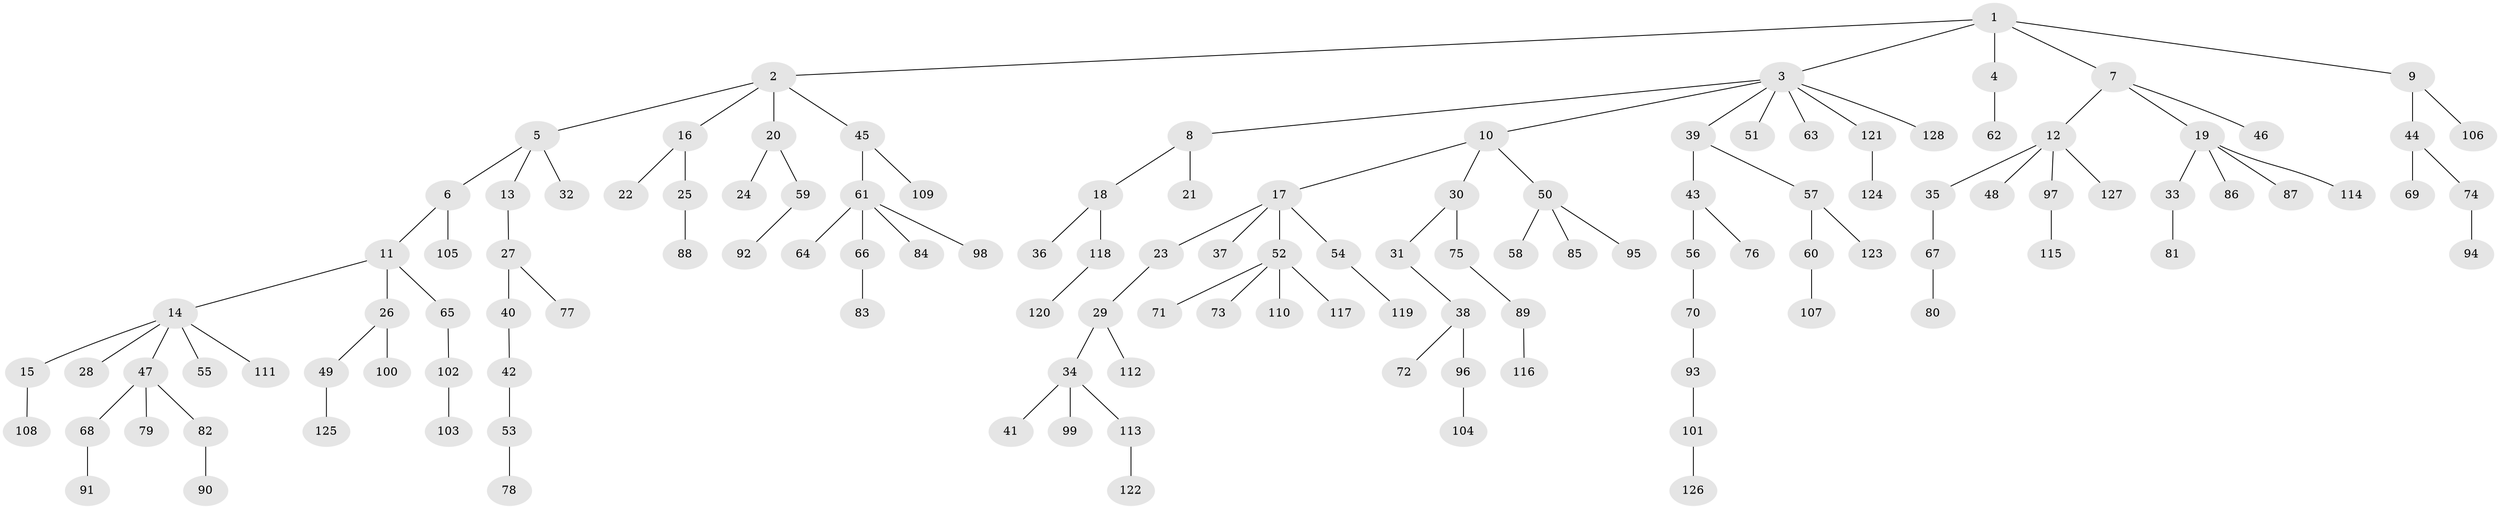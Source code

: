 // Generated by graph-tools (version 1.1) at 2025/02/03/09/25 03:02:31]
// undirected, 128 vertices, 127 edges
graph export_dot {
graph [start="1"]
  node [color=gray90,style=filled];
  1;
  2;
  3;
  4;
  5;
  6;
  7;
  8;
  9;
  10;
  11;
  12;
  13;
  14;
  15;
  16;
  17;
  18;
  19;
  20;
  21;
  22;
  23;
  24;
  25;
  26;
  27;
  28;
  29;
  30;
  31;
  32;
  33;
  34;
  35;
  36;
  37;
  38;
  39;
  40;
  41;
  42;
  43;
  44;
  45;
  46;
  47;
  48;
  49;
  50;
  51;
  52;
  53;
  54;
  55;
  56;
  57;
  58;
  59;
  60;
  61;
  62;
  63;
  64;
  65;
  66;
  67;
  68;
  69;
  70;
  71;
  72;
  73;
  74;
  75;
  76;
  77;
  78;
  79;
  80;
  81;
  82;
  83;
  84;
  85;
  86;
  87;
  88;
  89;
  90;
  91;
  92;
  93;
  94;
  95;
  96;
  97;
  98;
  99;
  100;
  101;
  102;
  103;
  104;
  105;
  106;
  107;
  108;
  109;
  110;
  111;
  112;
  113;
  114;
  115;
  116;
  117;
  118;
  119;
  120;
  121;
  122;
  123;
  124;
  125;
  126;
  127;
  128;
  1 -- 2;
  1 -- 3;
  1 -- 4;
  1 -- 7;
  1 -- 9;
  2 -- 5;
  2 -- 16;
  2 -- 20;
  2 -- 45;
  3 -- 8;
  3 -- 10;
  3 -- 39;
  3 -- 51;
  3 -- 63;
  3 -- 121;
  3 -- 128;
  4 -- 62;
  5 -- 6;
  5 -- 13;
  5 -- 32;
  6 -- 11;
  6 -- 105;
  7 -- 12;
  7 -- 19;
  7 -- 46;
  8 -- 18;
  8 -- 21;
  9 -- 44;
  9 -- 106;
  10 -- 17;
  10 -- 30;
  10 -- 50;
  11 -- 14;
  11 -- 26;
  11 -- 65;
  12 -- 35;
  12 -- 48;
  12 -- 97;
  12 -- 127;
  13 -- 27;
  14 -- 15;
  14 -- 28;
  14 -- 47;
  14 -- 55;
  14 -- 111;
  15 -- 108;
  16 -- 22;
  16 -- 25;
  17 -- 23;
  17 -- 37;
  17 -- 52;
  17 -- 54;
  18 -- 36;
  18 -- 118;
  19 -- 33;
  19 -- 86;
  19 -- 87;
  19 -- 114;
  20 -- 24;
  20 -- 59;
  23 -- 29;
  25 -- 88;
  26 -- 49;
  26 -- 100;
  27 -- 40;
  27 -- 77;
  29 -- 34;
  29 -- 112;
  30 -- 31;
  30 -- 75;
  31 -- 38;
  33 -- 81;
  34 -- 41;
  34 -- 99;
  34 -- 113;
  35 -- 67;
  38 -- 72;
  38 -- 96;
  39 -- 43;
  39 -- 57;
  40 -- 42;
  42 -- 53;
  43 -- 56;
  43 -- 76;
  44 -- 69;
  44 -- 74;
  45 -- 61;
  45 -- 109;
  47 -- 68;
  47 -- 79;
  47 -- 82;
  49 -- 125;
  50 -- 58;
  50 -- 85;
  50 -- 95;
  52 -- 71;
  52 -- 73;
  52 -- 110;
  52 -- 117;
  53 -- 78;
  54 -- 119;
  56 -- 70;
  57 -- 60;
  57 -- 123;
  59 -- 92;
  60 -- 107;
  61 -- 64;
  61 -- 66;
  61 -- 84;
  61 -- 98;
  65 -- 102;
  66 -- 83;
  67 -- 80;
  68 -- 91;
  70 -- 93;
  74 -- 94;
  75 -- 89;
  82 -- 90;
  89 -- 116;
  93 -- 101;
  96 -- 104;
  97 -- 115;
  101 -- 126;
  102 -- 103;
  113 -- 122;
  118 -- 120;
  121 -- 124;
}
